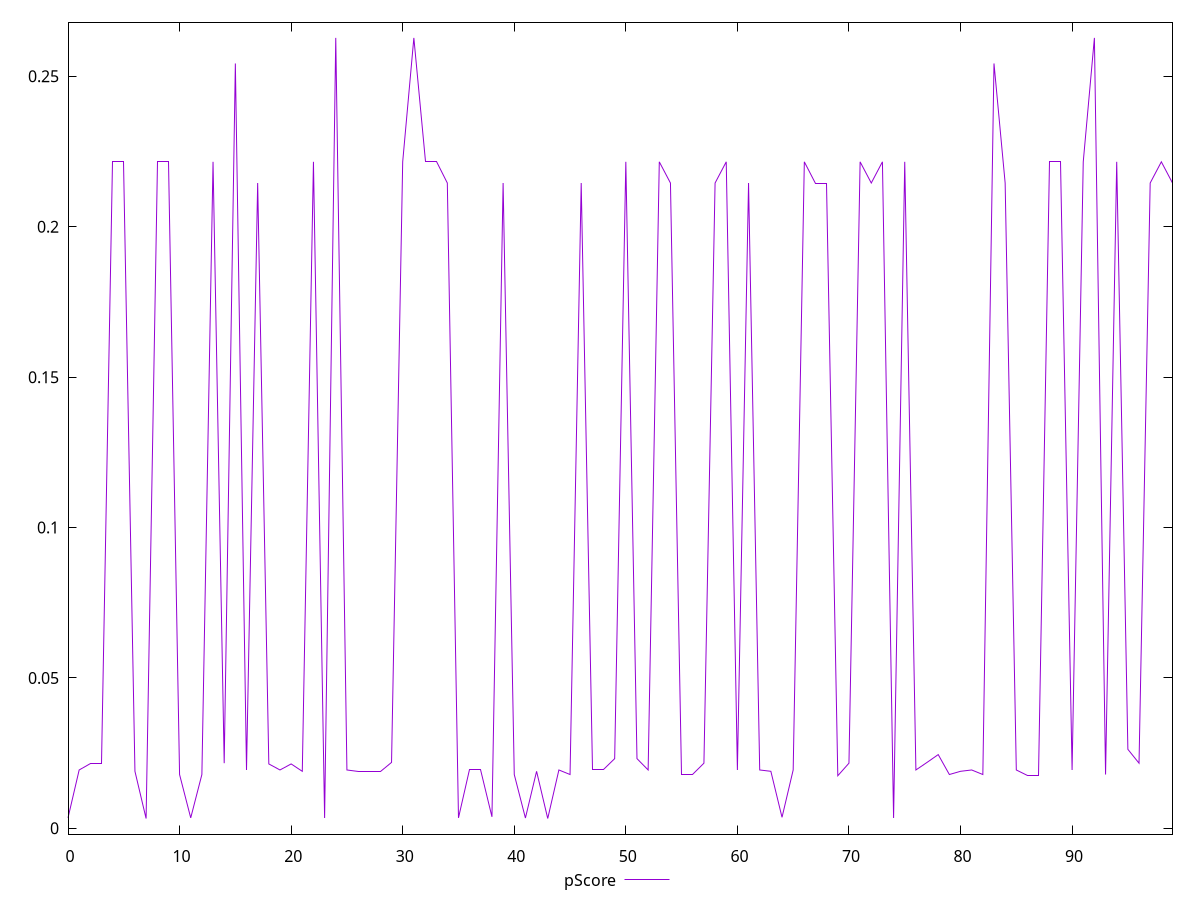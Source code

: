 reset

$pScore <<EOF
0 0.0034664804673494864
1 0.019392642673986105
2 0.021401038784392923
3 0.021401038784392923
4 0.22159060454387491
5 0.22159060454387491
6 0.018949105063227445
7 0.0032521211570840647
8 0.22159060454387491
9 0.22159060454387491
10 0.017881426819911728
11 0.0034664804673494864
12 0.017881426819911728
13 0.22159060454387491
14 0.02164838391343571
15 0.25429208279392723
16 0.019392642673986105
17 0.21454267585001896
18 0.021401038784392923
19 0.019392642673986105
20 0.021401038784392923
21 0.018949105063227445
22 0.22159060454387491
23 0.0034250563607062245
24 0.26278877104710546
25 0.019392642673986105
26 0.018949105063227445
27 0.018949105063227445
28 0.018949105063227445
29 0.021910926106640083
30 0.22159060454387491
31 0.26278877104710546
32 0.22159060454387491
33 0.22159060454387491
34 0.21454267585001896
35 0.0034664804673494864
36 0.019392642673986105
37 0.019392642673986105
38 0.0038146230159525896
39 0.21454267585001896
40 0.017881426819911728
41 0.0034250563607062245
42 0.018949105063227445
43 0.0032521211570840647
44 0.019392642673986105
45 0.017881426819911728
46 0.21454267585001896
47 0.019392642673986105
48 0.019392642673986105
49 0.02316416769422902
50 0.22159060454387491
51 0.02316416769422902
52 0.019392642673986105
53 0.22159060454387491
54 0.21454267585001896
55 0.017881426819911728
56 0.017881426819911728
57 0.02164838391343571
58 0.21454267585001896
59 0.22159060454387491
60 0.019392642673986105
61 0.21454267585001896
62 0.019392642673986105
63 0.018949105063227445
64 0.0036524716455696993
65 0.019392642673986105
66 0.22159060454387491
67 0.21454267585001896
68 0.21454267585001896
69 0.017477123090291147
70 0.02164838391343571
71 0.22159060454387491
72 0.21454267585001896
73 0.22159060454387491
74 0.0034250563607062245
75 0.22159060454387491
76 0.019392642673986105
77 0.021910926106640083
78 0.02450773303193876
79 0.017881426819911728
80 0.018949105063227445
81 0.019392642673986105
82 0.017881426819911728
83 0.25429208279392723
84 0.21454267585001896
85 0.019392642673986105
86 0.017477123090291147
87 0.017477123090291147
88 0.22159060454387491
89 0.22159060454387491
90 0.019392642673986105
91 0.22159060454387491
92 0.26278877104710546
93 0.017881426819911728
94 0.22159060454387491
95 0.026255918128751277
96 0.02164838391343571
97 0.21454267585001896
98 0.22159060454387491
99 0.21454267585001896
EOF

set key outside below
set xrange [0:99]
set yrange [-0.0019386118407163635:0.2679795040449059]
set trange [-0.0019386118407163635:0.2679795040449059]
set terminal svg size 640, 500 enhanced background rgb 'white'
set output "report_00019_2021-02-10T18-14-37.922Z//cumulative-layout-shift/samples/pages+cached+noadtech/pScore/values.svg"

plot $pScore title "pScore" with line

reset

